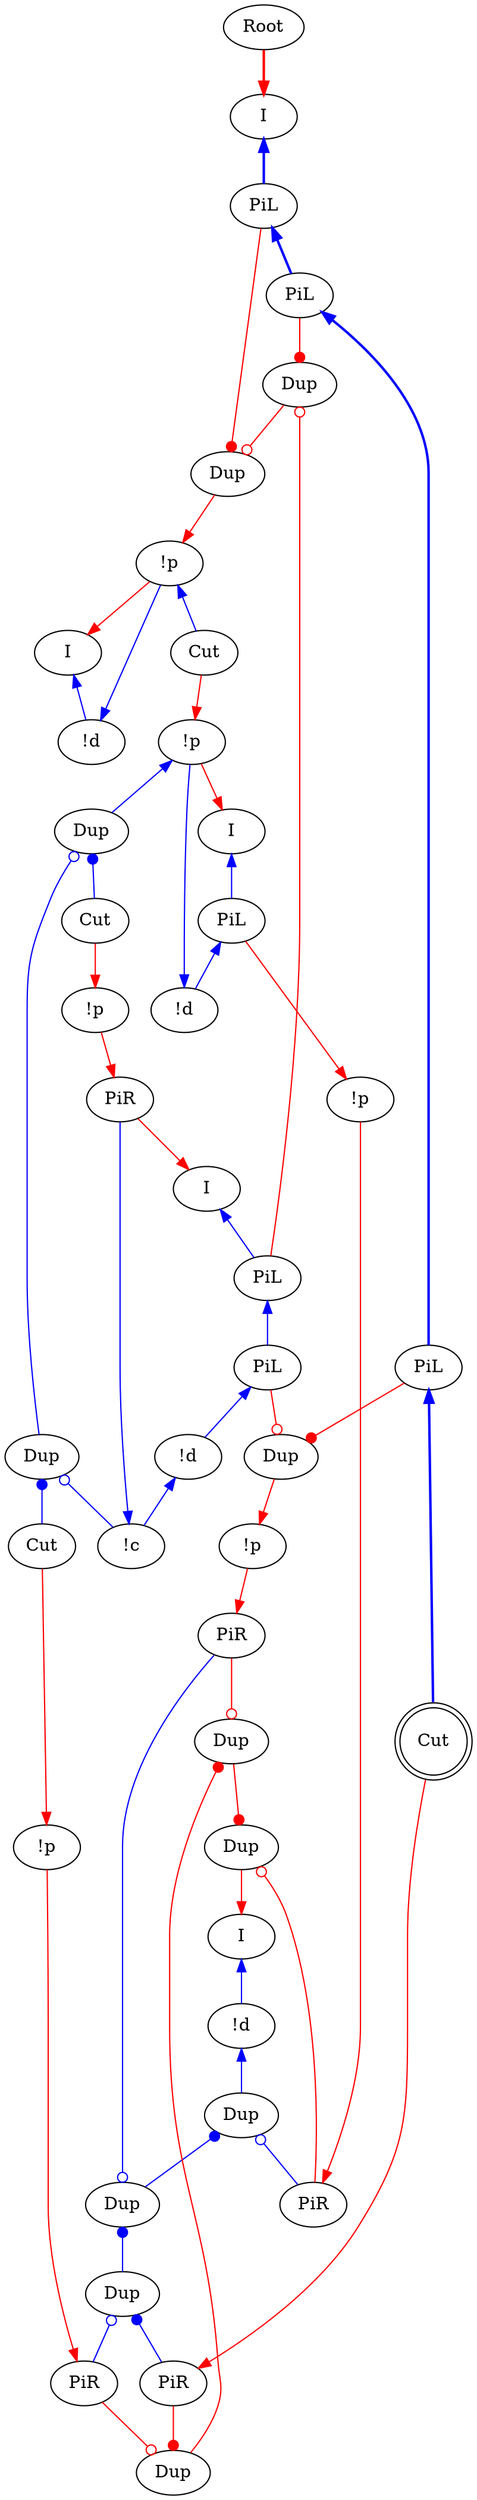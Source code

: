 digraph {
"Root0" [label="Root"]
"!p0" [label="!p"]
"I0" [label="I"]
"!d0" [label="!d"]
"I1" [label="I"]
"!d1" [label="!d"]
"!p1" [label="!p"]
"Cut0" [label="Cut"]
"!d2" [label="!d"]
"PiL0" [label="PiL"]
"I2" [label="I"]
"I3" [label="I"]
"!p2" [label="!p"]
"Cut1" [label="Cut"]
"PiR0" [label="PiR"]
"!c0" [label="!c"]
"!d3" [label="!d"]
"PiL1" [label="PiL"]
"PiL2" [label="PiL"]
"PiL3" [label="PiL"]
"PiL4" [label="PiL"]
"I4" [label="I"]
"Dup0_0" [label="Dup"]
"Dup0_1" [label="Dup"]
"Dup0_2" [label="Dup"]
"PiL5" [label="PiL"]
"!p3" [label="!p"]
"!p4" [label="!p"]
"!p5" [label="!p"]
"Cut2" [label="Cut"]
"Cut3" [label="Cut",shape=doublecircle]
"PiR1" [label="PiR"]
"Dup1_0" [label="Dup"]
"Dup1_1" [label="Dup"]
"PiR2" [label="PiR"]
"Dup2_0" [label="Dup"]
"Dup2_1" [label="Dup"]
"Dup2_2" [label="Dup"]
"Dup2_3" [label="Dup"]
"PiR3" [label="PiR"]
"PiR4" [label="PiR"]
"Dup3_0" [label="Dup"]
"Dup3_1" [label="Dup"]
"!p1" -> "I2"[color=red,tooltip="e11"]
"!d2" -> "!p1"[color=blue,tooltip="e13",dir=back]
"!p1" -> "Dup2_0"[color=blue,tooltip="e15",dir=back]
"PiL0" -> "!d2"[color=blue,tooltip="e17",dir=back]
"I2" -> "PiL0"[color=blue,tooltip="e19",dir=back]
"PiL0" -> "!p3"[color=red,tooltip="e21"]
"Dup2_0" -> "Cut1"[color=blue,tooltip="e23",arrowtail=dot,dir=back]
"Dup2_0" -> "Dup0_0"[color=blue,tooltip="e25",arrowtail=odot,dir=back]
"Dup0_1" -> "!p4"[color=red,tooltip="e31"]
"I3" -> "PiL5"[color=blue,tooltip="e32",penwidth=2,dir=back]
"PiL5" -> "Dup2_1"[color=red,tooltip="e34",arrowhead=dot]
"Dup0_2" -> "Dup2_1"[color=red,tooltip="e35",arrowhead=odot]
"Cut1" -> "!p2"[color=red,tooltip="e37"]
"!p2" -> "PiR0"[color=red,tooltip="e39"]
"!c0" -> "PiR0"[color=blue,tooltip="e41",dir=back]
"PiR0" -> "I4"[color=red,tooltip="e43"]
"Dup0_0" -> "Cut2"[color=blue,tooltip="e45",arrowtail=dot,dir=back]
"!d3" -> "!c0"[color=blue,tooltip="e46",dir=back]
"Dup0_0" -> "!c0"[color=blue,tooltip="e47",arrowtail=odot,dir=back]
"PiL1" -> "Cut3"[color=blue,tooltip="e48",penwidth=2,dir=back]
"PiL2" -> "!d3"[color=blue,tooltip="e49",dir=back]
"PiL3" -> "PiL1"[color=blue,tooltip="e50",penwidth=2,dir=back]
"PiL4" -> "PiL2"[color=blue,tooltip="e51",dir=back]
"PiL1" -> "Dup0_1"[color=red,tooltip="e52",arrowhead=dot]
"PiL2" -> "Dup0_1"[color=red,tooltip="e53",arrowhead=odot]
"PiL5" -> "PiL3"[color=blue,tooltip="e54",penwidth=2,dir=back]
"I4" -> "PiL4"[color=blue,tooltip="e55",dir=back]
"PiL3" -> "Dup0_2"[color=red,tooltip="e56",arrowhead=dot]
"PiL4" -> "Dup0_2"[color=red,tooltip="e57",arrowhead=odot]
"!p3" -> "PiR1"[color=red,tooltip="e59"]
"!p4" -> "PiR2"[color=red,tooltip="e61"]
"Cut2" -> "!p5"[color=red,tooltip="e63"]
"Cut3" -> "PiR3"[color=red,tooltip="e64"]
"!p5" -> "PiR4"[color=red,tooltip="e65"]
"Dup1_0" -> "Dup2_2"[color=blue,tooltip="e66",arrowtail=dot,dir=back]
"Dup1_0" -> "PiR1"[color=blue,tooltip="e67",arrowtail=odot,dir=back]
"Dup2_3" -> "Dup1_1"[color=red,tooltip="e68",arrowhead=dot]
"PiR1" -> "Dup1_1"[color=red,tooltip="e69",arrowhead=odot]
"Dup2_2" -> "Dup3_0"[color=blue,tooltip="e70",arrowtail=dot,dir=back]
"Dup2_2" -> "PiR2"[color=blue,tooltip="e71",arrowtail=odot,dir=back]
"Dup3_1" -> "Dup2_3"[color=red,tooltip="e72",arrowhead=dot]
"PiR2" -> "Dup2_3"[color=red,tooltip="e73",arrowhead=odot]
"Dup3_0" -> "PiR3"[color=blue,tooltip="e74",arrowtail=dot,dir=back]
"Dup3_0" -> "PiR4"[color=blue,tooltip="e75",arrowtail=odot,dir=back]
"PiR3" -> "Dup3_1"[color=red,tooltip="e76",arrowhead=dot]
"PiR4" -> "Dup3_1"[color=red,tooltip="e77",arrowhead=odot]
"Cut0" -> "!p1"[color=red,tooltip="e9"]
"!d1" -> "Dup1_0"[color=blue,tooltip="i",dir=back]
"I1" -> "!d1"[color=blue,tooltip="il",dir=back]
"Dup1_1" -> "I1"[color=red,tooltip="ir"]
"Root0" -> "I3"[color=red,tooltip="rettop",penwidth=2]
"!p0" -> "Cut0"[color=blue,tooltip="y2",dir=back]
"!d0" -> "!p0"[color=blue,tooltip="yj",dir=back]
"I0" -> "!d0"[color=blue,tooltip="yl2",dir=back]
"!p0" -> "I0"[color=red,tooltip="yli"]
"Dup2_1" -> "!p0"[color=red,tooltip="ylp"]
}
